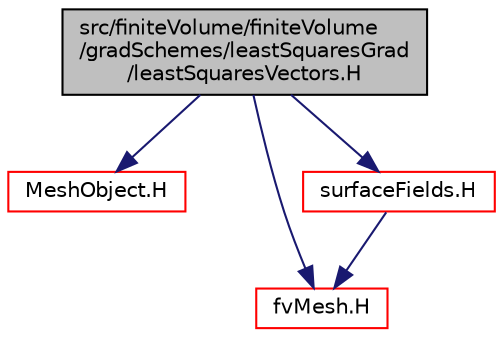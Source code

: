 digraph "src/finiteVolume/finiteVolume/gradSchemes/leastSquaresGrad/leastSquaresVectors.H"
{
  bgcolor="transparent";
  edge [fontname="Helvetica",fontsize="10",labelfontname="Helvetica",labelfontsize="10"];
  node [fontname="Helvetica",fontsize="10",shape=record];
  Node1 [label="src/finiteVolume/finiteVolume\l/gradSchemes/leastSquaresGrad\l/leastSquaresVectors.H",height=0.2,width=0.4,color="black", fillcolor="grey75", style="filled", fontcolor="black"];
  Node1 -> Node2 [color="midnightblue",fontsize="10",style="solid",fontname="Helvetica"];
  Node2 [label="MeshObject.H",height=0.2,width=0.4,color="red",URL="$a08672.html"];
  Node1 -> Node3 [color="midnightblue",fontsize="10",style="solid",fontname="Helvetica"];
  Node3 [label="fvMesh.H",height=0.2,width=0.4,color="red",URL="$a06053.html"];
  Node1 -> Node4 [color="midnightblue",fontsize="10",style="solid",fontname="Helvetica"];
  Node4 [label="surfaceFields.H",height=0.2,width=0.4,color="red",URL="$a05784.html",tooltip="Foam::surfaceFields. "];
  Node4 -> Node3 [color="midnightblue",fontsize="10",style="solid",fontname="Helvetica"];
}
